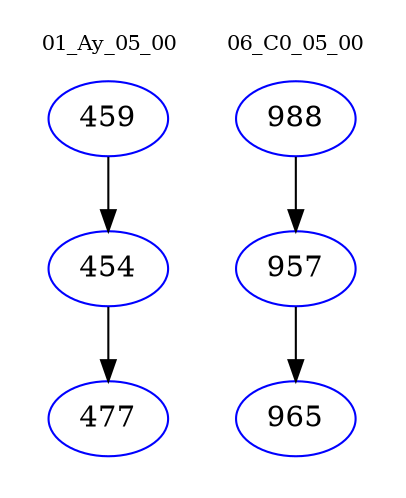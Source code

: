 digraph{
subgraph cluster_0 {
color = white
label = "01_Ay_05_00";
fontsize=10;
T0_459 [label="459", color="blue"]
T0_459 -> T0_454 [color="black"]
T0_454 [label="454", color="blue"]
T0_454 -> T0_477 [color="black"]
T0_477 [label="477", color="blue"]
}
subgraph cluster_1 {
color = white
label = "06_C0_05_00";
fontsize=10;
T1_988 [label="988", color="blue"]
T1_988 -> T1_957 [color="black"]
T1_957 [label="957", color="blue"]
T1_957 -> T1_965 [color="black"]
T1_965 [label="965", color="blue"]
}
}
